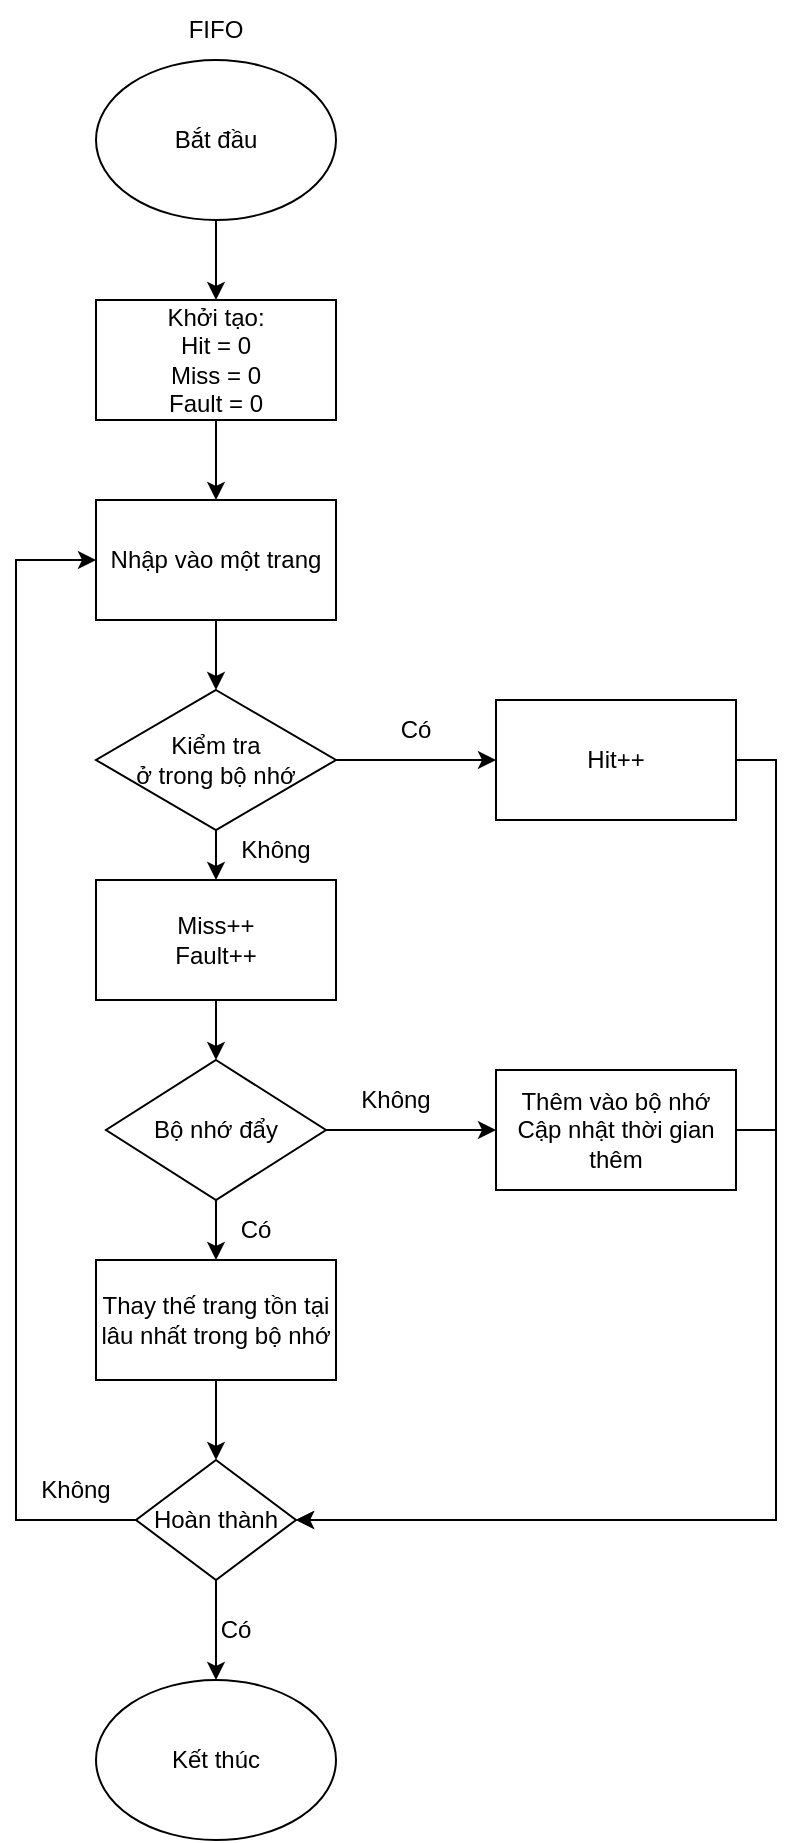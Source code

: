 <mxfile version="20.7.4" type="github">
  <diagram name="Page-1" id="edf60f1a-56cd-e834-aa8a-f176f3a09ee4">
    <mxGraphModel dx="1221" dy="609" grid="1" gridSize="10" guides="1" tooltips="1" connect="1" arrows="1" fold="1" page="1" pageScale="1" pageWidth="1100" pageHeight="850" background="none" math="0" shadow="0">
      <root>
        <mxCell id="0" />
        <mxCell id="1" parent="0" />
        <mxCell id="s3X3zcCmWPUDsRRI7S4C-15" style="edgeStyle=orthogonalEdgeStyle;rounded=0;orthogonalLoop=1;jettySize=auto;html=1;exitX=0.5;exitY=1;exitDx=0;exitDy=0;entryX=0.5;entryY=0;entryDx=0;entryDy=0;" parent="1" source="s3X3zcCmWPUDsRRI7S4C-2" target="s3X3zcCmWPUDsRRI7S4C-3" edge="1">
          <mxGeometry relative="1" as="geometry" />
        </mxCell>
        <mxCell id="s3X3zcCmWPUDsRRI7S4C-2" value="Bắt đầu" style="ellipse;whiteSpace=wrap;html=1;" parent="1" vertex="1">
          <mxGeometry x="310" y="70" width="120" height="80" as="geometry" />
        </mxCell>
        <mxCell id="s3X3zcCmWPUDsRRI7S4C-16" style="edgeStyle=orthogonalEdgeStyle;rounded=0;orthogonalLoop=1;jettySize=auto;html=1;exitX=0.5;exitY=1;exitDx=0;exitDy=0;entryX=0.5;entryY=0;entryDx=0;entryDy=0;" parent="1" source="s3X3zcCmWPUDsRRI7S4C-3" target="s3X3zcCmWPUDsRRI7S4C-4" edge="1">
          <mxGeometry relative="1" as="geometry" />
        </mxCell>
        <mxCell id="s3X3zcCmWPUDsRRI7S4C-3" value="Khởi tạo:&lt;br&gt;Hit = 0&lt;br&gt;Miss = 0&lt;br&gt;Fault = 0" style="rounded=0;whiteSpace=wrap;html=1;" parent="1" vertex="1">
          <mxGeometry x="310" y="190" width="120" height="60" as="geometry" />
        </mxCell>
        <mxCell id="s3X3zcCmWPUDsRRI7S4C-17" style="edgeStyle=orthogonalEdgeStyle;rounded=0;orthogonalLoop=1;jettySize=auto;html=1;exitX=0.5;exitY=1;exitDx=0;exitDy=0;entryX=0.5;entryY=0;entryDx=0;entryDy=0;" parent="1" source="s3X3zcCmWPUDsRRI7S4C-4" target="s3X3zcCmWPUDsRRI7S4C-6" edge="1">
          <mxGeometry relative="1" as="geometry" />
        </mxCell>
        <mxCell id="s3X3zcCmWPUDsRRI7S4C-4" value="Nhập vào một trang" style="rounded=0;whiteSpace=wrap;html=1;" parent="1" vertex="1">
          <mxGeometry x="310" y="290" width="120" height="60" as="geometry" />
        </mxCell>
        <mxCell id="s3X3zcCmWPUDsRRI7S4C-18" style="edgeStyle=orthogonalEdgeStyle;rounded=0;orthogonalLoop=1;jettySize=auto;html=1;exitX=1;exitY=0.5;exitDx=0;exitDy=0;entryX=0;entryY=0.5;entryDx=0;entryDy=0;" parent="1" source="s3X3zcCmWPUDsRRI7S4C-6" target="s3X3zcCmWPUDsRRI7S4C-7" edge="1">
          <mxGeometry relative="1" as="geometry" />
        </mxCell>
        <mxCell id="s3X3zcCmWPUDsRRI7S4C-19" style="edgeStyle=orthogonalEdgeStyle;rounded=0;orthogonalLoop=1;jettySize=auto;html=1;exitX=0.5;exitY=1;exitDx=0;exitDy=0;entryX=0.5;entryY=0;entryDx=0;entryDy=0;" parent="1" source="s3X3zcCmWPUDsRRI7S4C-6" target="s3X3zcCmWPUDsRRI7S4C-8" edge="1">
          <mxGeometry relative="1" as="geometry" />
        </mxCell>
        <mxCell id="s3X3zcCmWPUDsRRI7S4C-6" value="Kiểm tra &lt;br&gt;ở trong bộ nhớ" style="rhombus;whiteSpace=wrap;html=1;" parent="1" vertex="1">
          <mxGeometry x="310" y="385" width="120" height="70" as="geometry" />
        </mxCell>
        <mxCell id="s3X3zcCmWPUDsRRI7S4C-28" style="edgeStyle=orthogonalEdgeStyle;rounded=0;orthogonalLoop=1;jettySize=auto;html=1;exitX=1;exitY=0.5;exitDx=0;exitDy=0;entryX=1;entryY=0.5;entryDx=0;entryDy=0;" parent="1" source="s3X3zcCmWPUDsRRI7S4C-7" target="s3X3zcCmWPUDsRRI7S4C-12" edge="1">
          <mxGeometry relative="1" as="geometry" />
        </mxCell>
        <mxCell id="s3X3zcCmWPUDsRRI7S4C-7" value="Hit++" style="rounded=0;whiteSpace=wrap;html=1;" parent="1" vertex="1">
          <mxGeometry x="510" y="390" width="120" height="60" as="geometry" />
        </mxCell>
        <mxCell id="s3X3zcCmWPUDsRRI7S4C-20" style="edgeStyle=orthogonalEdgeStyle;rounded=0;orthogonalLoop=1;jettySize=auto;html=1;exitX=0.5;exitY=1;exitDx=0;exitDy=0;entryX=0.5;entryY=0;entryDx=0;entryDy=0;" parent="1" source="s3X3zcCmWPUDsRRI7S4C-8" target="s3X3zcCmWPUDsRRI7S4C-9" edge="1">
          <mxGeometry relative="1" as="geometry" />
        </mxCell>
        <mxCell id="s3X3zcCmWPUDsRRI7S4C-8" value="Miss++&lt;br&gt;Fault++" style="rounded=0;whiteSpace=wrap;html=1;" parent="1" vertex="1">
          <mxGeometry x="310" y="480" width="120" height="60" as="geometry" />
        </mxCell>
        <mxCell id="s3X3zcCmWPUDsRRI7S4C-21" style="edgeStyle=orthogonalEdgeStyle;rounded=0;orthogonalLoop=1;jettySize=auto;html=1;exitX=0.5;exitY=1;exitDx=0;exitDy=0;entryX=0.5;entryY=0;entryDx=0;entryDy=0;" parent="1" source="s3X3zcCmWPUDsRRI7S4C-9" target="s3X3zcCmWPUDsRRI7S4C-11" edge="1">
          <mxGeometry relative="1" as="geometry" />
        </mxCell>
        <mxCell id="s3X3zcCmWPUDsRRI7S4C-27" style="edgeStyle=orthogonalEdgeStyle;rounded=0;orthogonalLoop=1;jettySize=auto;html=1;exitX=1;exitY=0.5;exitDx=0;exitDy=0;entryX=0;entryY=0.5;entryDx=0;entryDy=0;" parent="1" source="s3X3zcCmWPUDsRRI7S4C-9" target="s3X3zcCmWPUDsRRI7S4C-10" edge="1">
          <mxGeometry relative="1" as="geometry" />
        </mxCell>
        <mxCell id="s3X3zcCmWPUDsRRI7S4C-9" value="Bộ nhớ đẩy" style="rhombus;whiteSpace=wrap;html=1;" parent="1" vertex="1">
          <mxGeometry x="315" y="570" width="110" height="70" as="geometry" />
        </mxCell>
        <mxCell id="s3X3zcCmWPUDsRRI7S4C-30" style="edgeStyle=orthogonalEdgeStyle;rounded=0;orthogonalLoop=1;jettySize=auto;html=1;exitX=1;exitY=0.5;exitDx=0;exitDy=0;entryX=1;entryY=0.5;entryDx=0;entryDy=0;" parent="1" source="s3X3zcCmWPUDsRRI7S4C-10" target="s3X3zcCmWPUDsRRI7S4C-12" edge="1">
          <mxGeometry relative="1" as="geometry" />
        </mxCell>
        <mxCell id="s3X3zcCmWPUDsRRI7S4C-10" value="Thêm vào bộ nhớ&lt;br&gt;Cập nhật thời gian thêm" style="rounded=0;whiteSpace=wrap;html=1;" parent="1" vertex="1">
          <mxGeometry x="510" y="575" width="120" height="60" as="geometry" />
        </mxCell>
        <mxCell id="s3X3zcCmWPUDsRRI7S4C-22" style="edgeStyle=orthogonalEdgeStyle;rounded=0;orthogonalLoop=1;jettySize=auto;html=1;exitX=0.5;exitY=1;exitDx=0;exitDy=0;entryX=0.5;entryY=0;entryDx=0;entryDy=0;" parent="1" source="s3X3zcCmWPUDsRRI7S4C-11" target="s3X3zcCmWPUDsRRI7S4C-12" edge="1">
          <mxGeometry relative="1" as="geometry" />
        </mxCell>
        <mxCell id="s3X3zcCmWPUDsRRI7S4C-11" value="Thay thế trang tồn tại lâu nhất trong bộ nhớ" style="rounded=0;whiteSpace=wrap;html=1;" parent="1" vertex="1">
          <mxGeometry x="310" y="670" width="120" height="60" as="geometry" />
        </mxCell>
        <mxCell id="s3X3zcCmWPUDsRRI7S4C-26" style="edgeStyle=orthogonalEdgeStyle;rounded=0;orthogonalLoop=1;jettySize=auto;html=1;exitX=0;exitY=0.5;exitDx=0;exitDy=0;entryX=0;entryY=0.5;entryDx=0;entryDy=0;" parent="1" source="s3X3zcCmWPUDsRRI7S4C-12" target="s3X3zcCmWPUDsRRI7S4C-4" edge="1">
          <mxGeometry relative="1" as="geometry">
            <Array as="points">
              <mxPoint x="270" y="800" />
              <mxPoint x="270" y="320" />
            </Array>
          </mxGeometry>
        </mxCell>
        <mxCell id="s3X3zcCmWPUDsRRI7S4C-29" style="edgeStyle=orthogonalEdgeStyle;rounded=0;orthogonalLoop=1;jettySize=auto;html=1;exitX=0.5;exitY=1;exitDx=0;exitDy=0;entryX=0.5;entryY=0;entryDx=0;entryDy=0;" parent="1" source="s3X3zcCmWPUDsRRI7S4C-12" target="s3X3zcCmWPUDsRRI7S4C-13" edge="1">
          <mxGeometry relative="1" as="geometry" />
        </mxCell>
        <mxCell id="s3X3zcCmWPUDsRRI7S4C-12" value="Hoàn thành" style="rhombus;whiteSpace=wrap;html=1;" parent="1" vertex="1">
          <mxGeometry x="330" y="770" width="80" height="60" as="geometry" />
        </mxCell>
        <mxCell id="s3X3zcCmWPUDsRRI7S4C-13" value="Kết thúc" style="ellipse;whiteSpace=wrap;html=1;" parent="1" vertex="1">
          <mxGeometry x="310" y="880" width="120" height="80" as="geometry" />
        </mxCell>
        <mxCell id="s3X3zcCmWPUDsRRI7S4C-25" value="FIFO" style="text;html=1;strokeColor=none;fillColor=none;align=center;verticalAlign=middle;whiteSpace=wrap;rounded=0;" parent="1" vertex="1">
          <mxGeometry x="340" y="40" width="60" height="30" as="geometry" />
        </mxCell>
        <mxCell id="s3X3zcCmWPUDsRRI7S4C-31" value="Có" style="text;html=1;strokeColor=none;fillColor=none;align=center;verticalAlign=middle;whiteSpace=wrap;rounded=0;" parent="1" vertex="1">
          <mxGeometry x="440" y="390" width="60" height="30" as="geometry" />
        </mxCell>
        <mxCell id="s3X3zcCmWPUDsRRI7S4C-32" value="Không" style="text;html=1;strokeColor=none;fillColor=none;align=center;verticalAlign=middle;whiteSpace=wrap;rounded=0;" parent="1" vertex="1">
          <mxGeometry x="370" y="450" width="60" height="30" as="geometry" />
        </mxCell>
        <mxCell id="s3X3zcCmWPUDsRRI7S4C-33" value="Không" style="text;html=1;strokeColor=none;fillColor=none;align=center;verticalAlign=middle;whiteSpace=wrap;rounded=0;" parent="1" vertex="1">
          <mxGeometry x="430" y="575" width="60" height="30" as="geometry" />
        </mxCell>
        <mxCell id="s3X3zcCmWPUDsRRI7S4C-34" value="Có" style="text;html=1;strokeColor=none;fillColor=none;align=center;verticalAlign=middle;whiteSpace=wrap;rounded=0;" parent="1" vertex="1">
          <mxGeometry x="360" y="640" width="60" height="30" as="geometry" />
        </mxCell>
        <mxCell id="s3X3zcCmWPUDsRRI7S4C-35" value="Không" style="text;html=1;strokeColor=none;fillColor=none;align=center;verticalAlign=middle;whiteSpace=wrap;rounded=0;" parent="1" vertex="1">
          <mxGeometry x="270" y="770" width="60" height="30" as="geometry" />
        </mxCell>
        <mxCell id="s3X3zcCmWPUDsRRI7S4C-36" value="Có" style="text;html=1;strokeColor=none;fillColor=none;align=center;verticalAlign=middle;whiteSpace=wrap;rounded=0;" parent="1" vertex="1">
          <mxGeometry x="350" y="840" width="60" height="30" as="geometry" />
        </mxCell>
      </root>
    </mxGraphModel>
  </diagram>
</mxfile>
